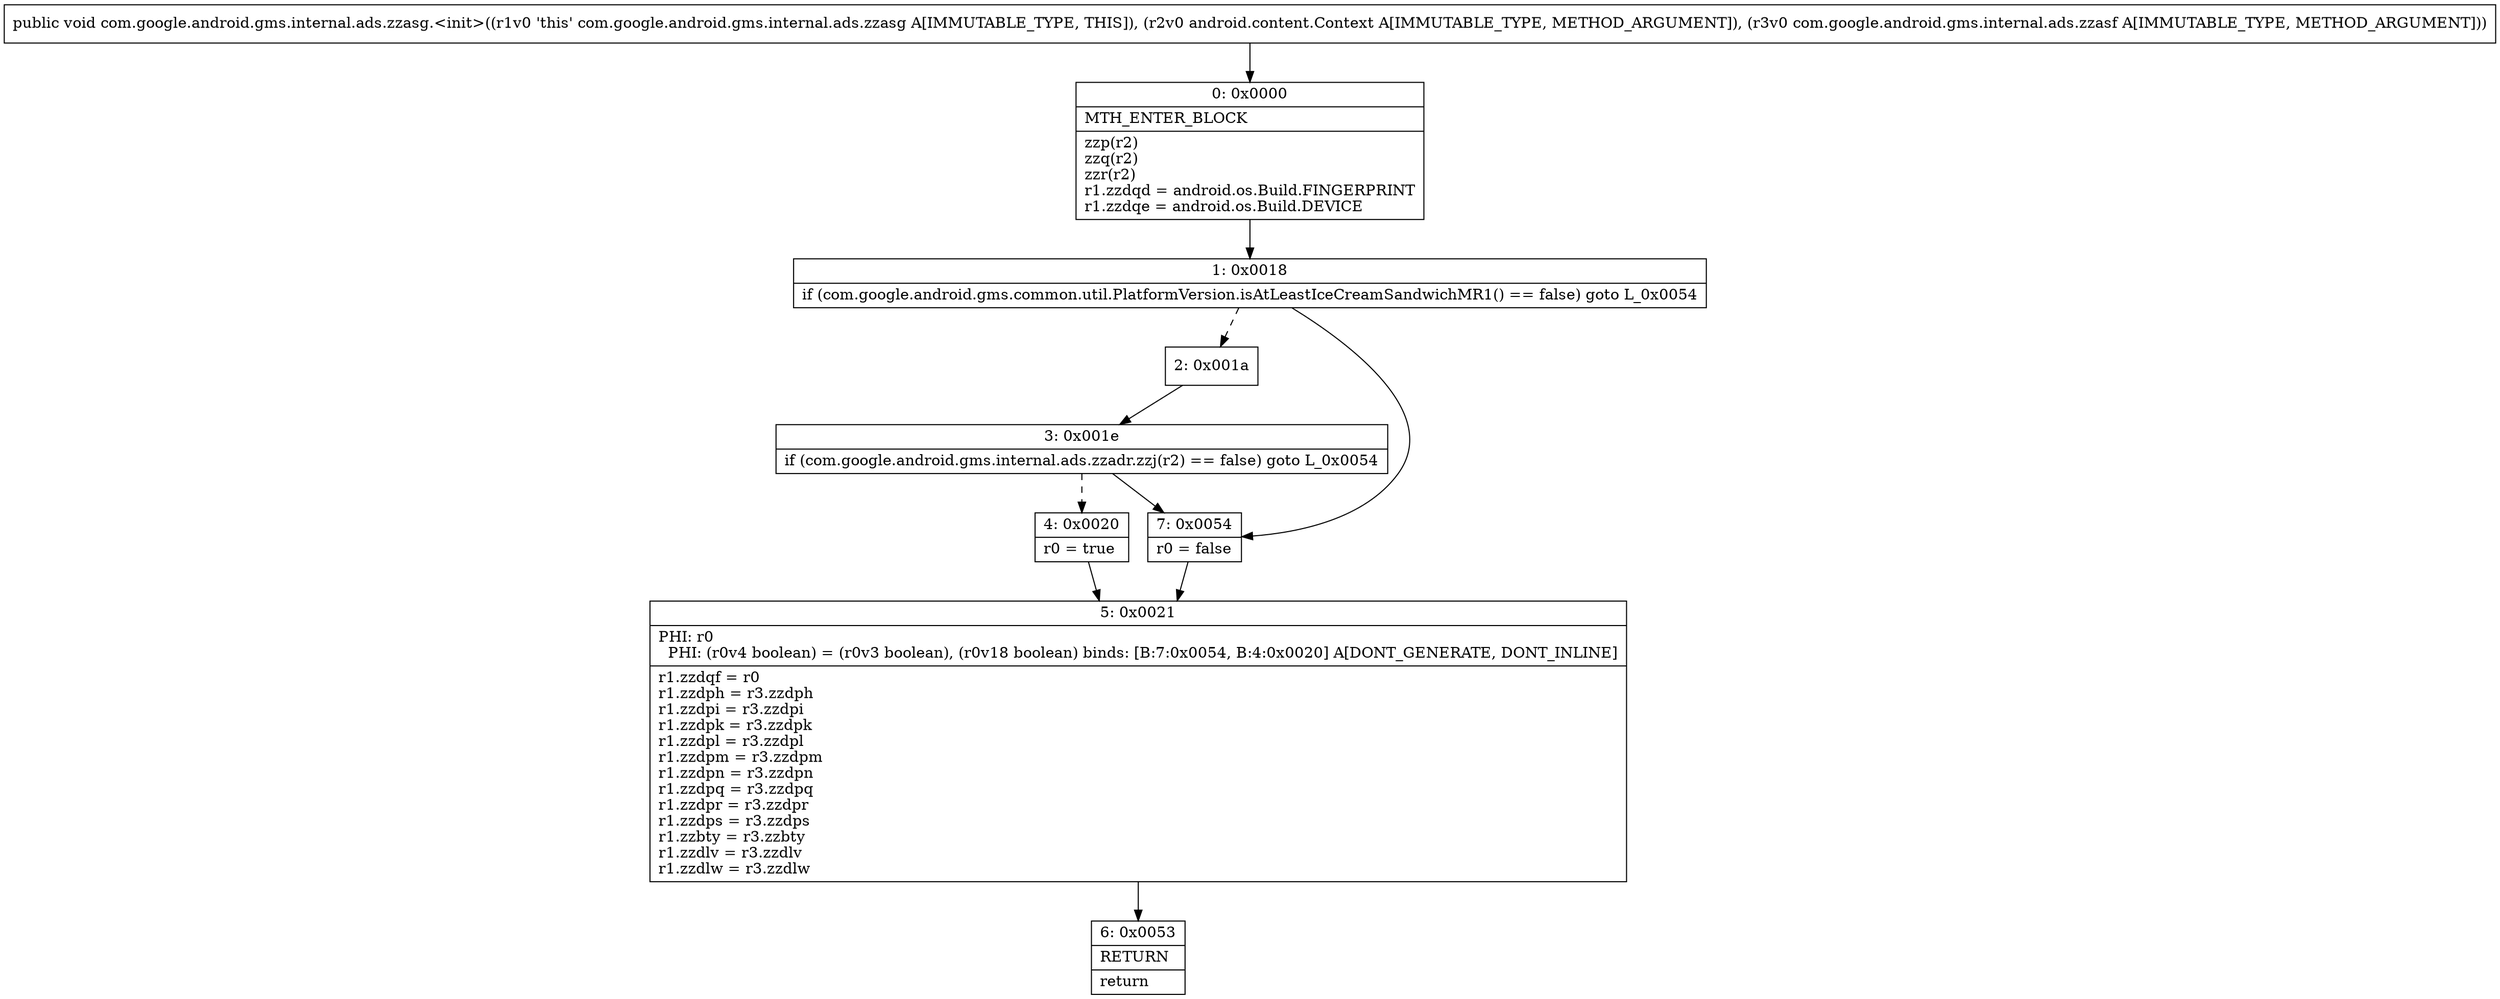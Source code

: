 digraph "CFG forcom.google.android.gms.internal.ads.zzasg.\<init\>(Landroid\/content\/Context;Lcom\/google\/android\/gms\/internal\/ads\/zzasf;)V" {
Node_0 [shape=record,label="{0\:\ 0x0000|MTH_ENTER_BLOCK\l|zzp(r2)\lzzq(r2)\lzzr(r2)\lr1.zzdqd = android.os.Build.FINGERPRINT\lr1.zzdqe = android.os.Build.DEVICE\l}"];
Node_1 [shape=record,label="{1\:\ 0x0018|if (com.google.android.gms.common.util.PlatformVersion.isAtLeastIceCreamSandwichMR1() == false) goto L_0x0054\l}"];
Node_2 [shape=record,label="{2\:\ 0x001a}"];
Node_3 [shape=record,label="{3\:\ 0x001e|if (com.google.android.gms.internal.ads.zzadr.zzj(r2) == false) goto L_0x0054\l}"];
Node_4 [shape=record,label="{4\:\ 0x0020|r0 = true\l}"];
Node_5 [shape=record,label="{5\:\ 0x0021|PHI: r0 \l  PHI: (r0v4 boolean) = (r0v3 boolean), (r0v18 boolean) binds: [B:7:0x0054, B:4:0x0020] A[DONT_GENERATE, DONT_INLINE]\l|r1.zzdqf = r0\lr1.zzdph = r3.zzdph\lr1.zzdpi = r3.zzdpi\lr1.zzdpk = r3.zzdpk\lr1.zzdpl = r3.zzdpl\lr1.zzdpm = r3.zzdpm\lr1.zzdpn = r3.zzdpn\lr1.zzdpq = r3.zzdpq\lr1.zzdpr = r3.zzdpr\lr1.zzdps = r3.zzdps\lr1.zzbty = r3.zzbty\lr1.zzdlv = r3.zzdlv\lr1.zzdlw = r3.zzdlw\l}"];
Node_6 [shape=record,label="{6\:\ 0x0053|RETURN\l|return\l}"];
Node_7 [shape=record,label="{7\:\ 0x0054|r0 = false\l}"];
MethodNode[shape=record,label="{public void com.google.android.gms.internal.ads.zzasg.\<init\>((r1v0 'this' com.google.android.gms.internal.ads.zzasg A[IMMUTABLE_TYPE, THIS]), (r2v0 android.content.Context A[IMMUTABLE_TYPE, METHOD_ARGUMENT]), (r3v0 com.google.android.gms.internal.ads.zzasf A[IMMUTABLE_TYPE, METHOD_ARGUMENT])) }"];
MethodNode -> Node_0;
Node_0 -> Node_1;
Node_1 -> Node_2[style=dashed];
Node_1 -> Node_7;
Node_2 -> Node_3;
Node_3 -> Node_4[style=dashed];
Node_3 -> Node_7;
Node_4 -> Node_5;
Node_5 -> Node_6;
Node_7 -> Node_5;
}


